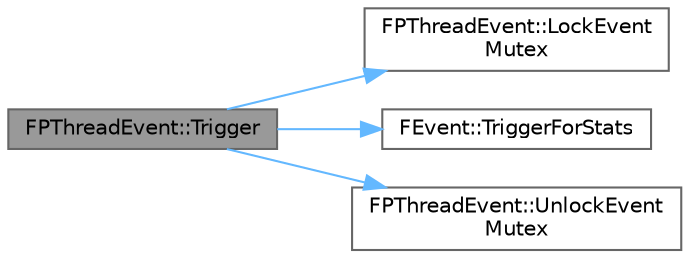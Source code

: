 digraph "FPThreadEvent::Trigger"
{
 // INTERACTIVE_SVG=YES
 // LATEX_PDF_SIZE
  bgcolor="transparent";
  edge [fontname=Helvetica,fontsize=10,labelfontname=Helvetica,labelfontsize=10];
  node [fontname=Helvetica,fontsize=10,shape=box,height=0.2,width=0.4];
  rankdir="LR";
  Node1 [id="Node000001",label="FPThreadEvent::Trigger",height=0.2,width=0.4,color="gray40", fillcolor="grey60", style="filled", fontcolor="black",tooltip="Triggers the event so any waiting threads are activated."];
  Node1 -> Node2 [id="edge1_Node000001_Node000002",color="steelblue1",style="solid",tooltip=" "];
  Node2 [id="Node000002",label="FPThreadEvent::LockEvent\lMutex",height=0.2,width=0.4,color="grey40", fillcolor="white", style="filled",URL="$d0/dd1/classFPThreadEvent.html#a65e720e27aca6f0472381a0d2acd38a6",tooltip=" "];
  Node1 -> Node3 [id="edge2_Node000001_Node000003",color="steelblue1",style="solid",tooltip=" "];
  Node3 [id="Node000003",label="FEvent::TriggerForStats",height=0.2,width=0.4,color="grey40", fillcolor="white", style="filled",URL="$d8/d86/classFEvent.html#a72eb96c72d21a9695235f12222e01700",tooltip="Send to the stats a special message which encodes a trigger for the event."];
  Node1 -> Node4 [id="edge3_Node000001_Node000004",color="steelblue1",style="solid",tooltip=" "];
  Node4 [id="Node000004",label="FPThreadEvent::UnlockEvent\lMutex",height=0.2,width=0.4,color="grey40", fillcolor="white", style="filled",URL="$d0/dd1/classFPThreadEvent.html#ad2f010939aec90aa8e7d3f0f05c439ec",tooltip=" "];
}
